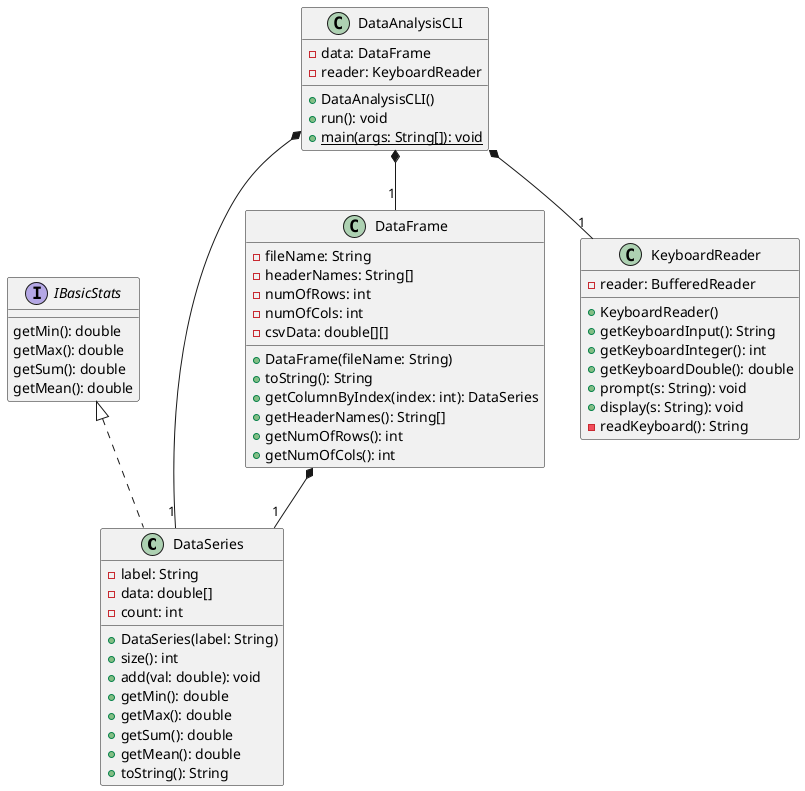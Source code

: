 @startuml
class DataSeries [[java:DataSeries]] {
	-label: String
	-data: double[]
	-count: int
	+DataSeries(label: String)
	+size(): int
	+add(val: double): void
	+getMin(): double
	+getMax(): double
	+getSum(): double
	+getMean(): double
	+toString(): String
}


interface IBasicStats [[java:IBasicStats]] {
	getMin(): double
	getMax(): double
	getSum(): double
	getMean(): double
}

class DataAnalysisCLI [[java:DataAnalysisCLI]] {
    -data: DataFrame
    -reader: KeyboardReader
	+DataAnalysisCLI()
	+run(): void
	+{static} main(args: String[]): void
}
class DataFrame [[java:DataFrame]] {
	-fileName: String
	-headerNames: String[]
	-numOfRows: int
	-numOfCols: int
	-csvData: double[][]
	+DataFrame(fileName: String)
	+toString(): String
	+getColumnByIndex(index: int): DataSeries
	+getHeaderNames(): String[]
	+getNumOfRows(): int
	+getNumOfCols(): int
}
class KeyboardReader [[java:KeyboardReader]] {
	-reader: BufferedReader
	+KeyboardReader()
	+getKeyboardInput(): String
	+getKeyboardInteger(): int
	+getKeyboardDouble(): double
	+prompt(s: String): void
	+display(s: String): void
	-readKeyboard(): String
}

DataAnalysisCLI *-- "1" KeyboardReader
DataAnalysisCLI *-- "1" DataFrame
IBasicStats <|.. DataSeries
DataAnalysisCLI *-- "1" DataSeries
DataFrame *-- "1" DataSeries

@enduml